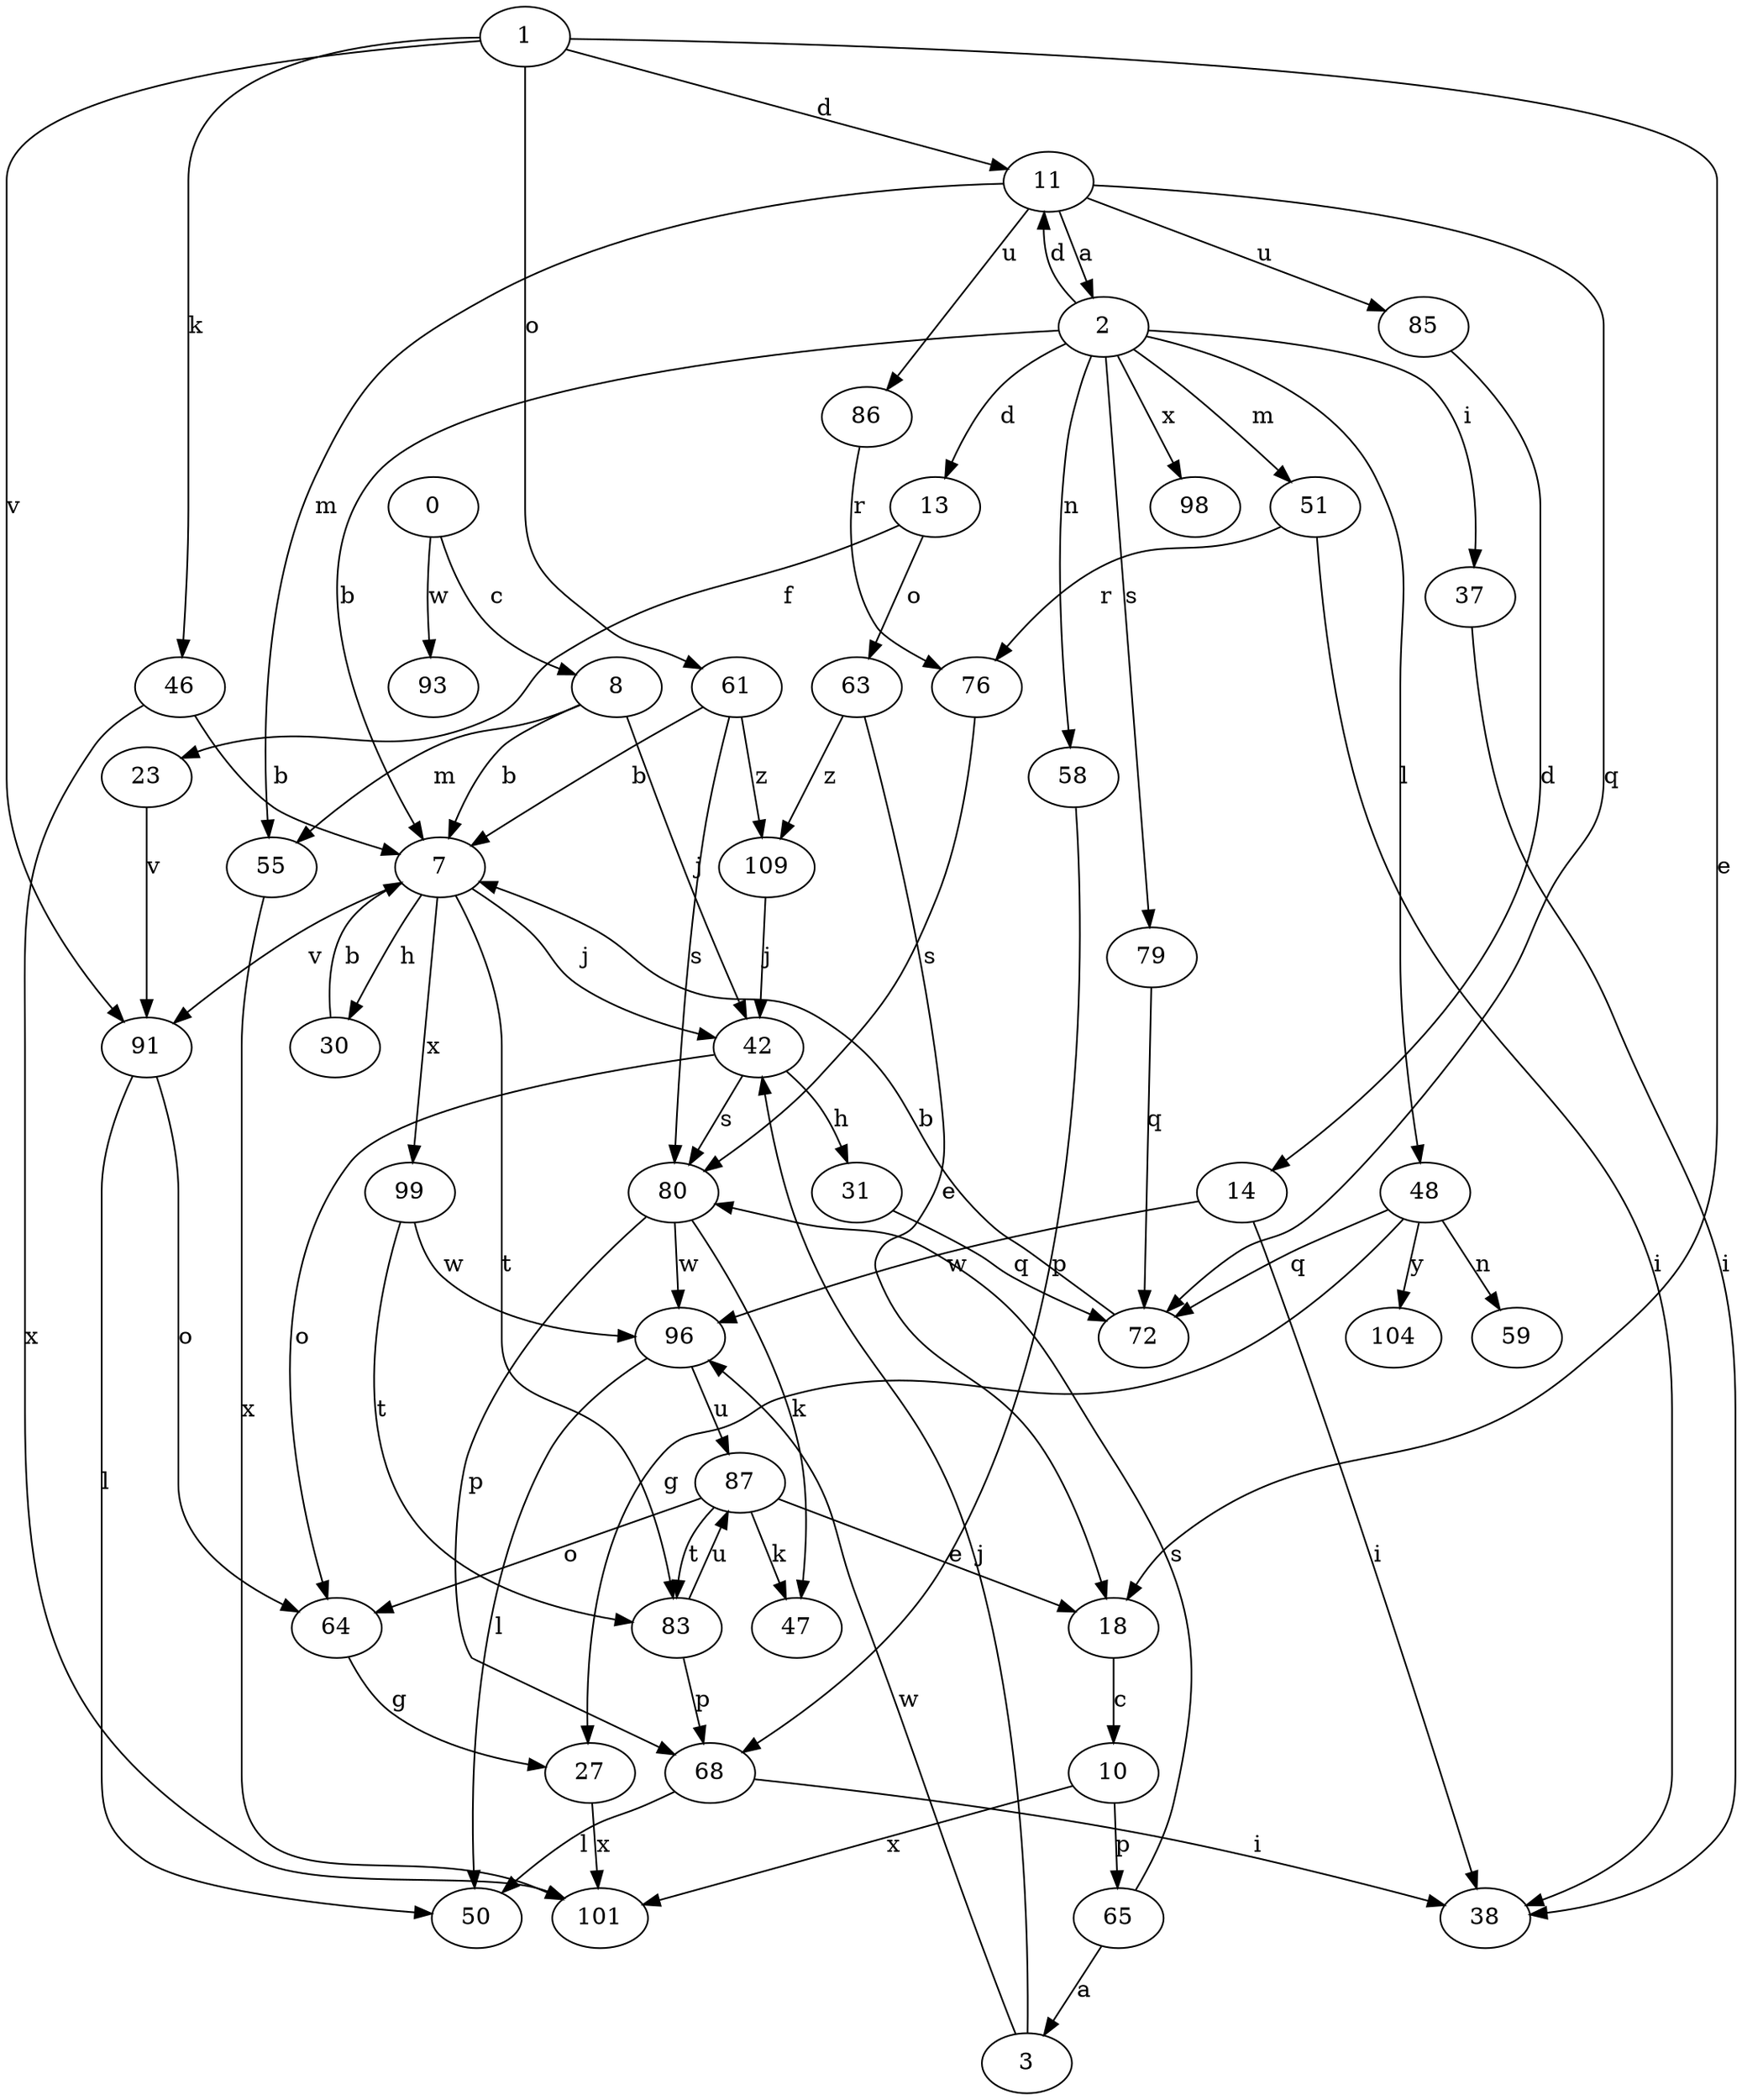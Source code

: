 strict digraph  {
0;
1;
2;
3;
7;
8;
10;
11;
13;
14;
18;
23;
27;
30;
31;
37;
38;
42;
46;
47;
48;
50;
51;
55;
58;
59;
61;
63;
64;
65;
68;
72;
76;
79;
80;
83;
85;
86;
87;
91;
93;
96;
98;
99;
101;
104;
109;
0 -> 8  [label=c];
0 -> 93  [label=w];
1 -> 11  [label=d];
1 -> 18  [label=e];
1 -> 46  [label=k];
1 -> 61  [label=o];
1 -> 91  [label=v];
2 -> 7  [label=b];
2 -> 11  [label=d];
2 -> 13  [label=d];
2 -> 37  [label=i];
2 -> 48  [label=l];
2 -> 51  [label=m];
2 -> 58  [label=n];
2 -> 79  [label=s];
2 -> 98  [label=x];
3 -> 42  [label=j];
3 -> 96  [label=w];
7 -> 30  [label=h];
7 -> 42  [label=j];
7 -> 83  [label=t];
7 -> 91  [label=v];
7 -> 99  [label=x];
8 -> 7  [label=b];
8 -> 42  [label=j];
8 -> 55  [label=m];
10 -> 65  [label=p];
10 -> 101  [label=x];
11 -> 2  [label=a];
11 -> 55  [label=m];
11 -> 72  [label=q];
11 -> 85  [label=u];
11 -> 86  [label=u];
13 -> 23  [label=f];
13 -> 63  [label=o];
14 -> 38  [label=i];
14 -> 96  [label=w];
18 -> 10  [label=c];
23 -> 91  [label=v];
27 -> 101  [label=x];
30 -> 7  [label=b];
31 -> 72  [label=q];
37 -> 38  [label=i];
42 -> 31  [label=h];
42 -> 64  [label=o];
42 -> 80  [label=s];
46 -> 7  [label=b];
46 -> 101  [label=x];
48 -> 27  [label=g];
48 -> 59  [label=n];
48 -> 72  [label=q];
48 -> 104  [label=y];
51 -> 38  [label=i];
51 -> 76  [label=r];
55 -> 101  [label=x];
58 -> 68  [label=p];
61 -> 7  [label=b];
61 -> 80  [label=s];
61 -> 109  [label=z];
63 -> 18  [label=e];
63 -> 109  [label=z];
64 -> 27  [label=g];
65 -> 3  [label=a];
65 -> 80  [label=s];
68 -> 38  [label=i];
68 -> 50  [label=l];
72 -> 7  [label=b];
76 -> 80  [label=s];
79 -> 72  [label=q];
80 -> 47  [label=k];
80 -> 68  [label=p];
80 -> 96  [label=w];
83 -> 68  [label=p];
83 -> 87  [label=u];
85 -> 14  [label=d];
86 -> 76  [label=r];
87 -> 18  [label=e];
87 -> 47  [label=k];
87 -> 64  [label=o];
87 -> 83  [label=t];
91 -> 50  [label=l];
91 -> 64  [label=o];
96 -> 50  [label=l];
96 -> 87  [label=u];
99 -> 83  [label=t];
99 -> 96  [label=w];
109 -> 42  [label=j];
}
